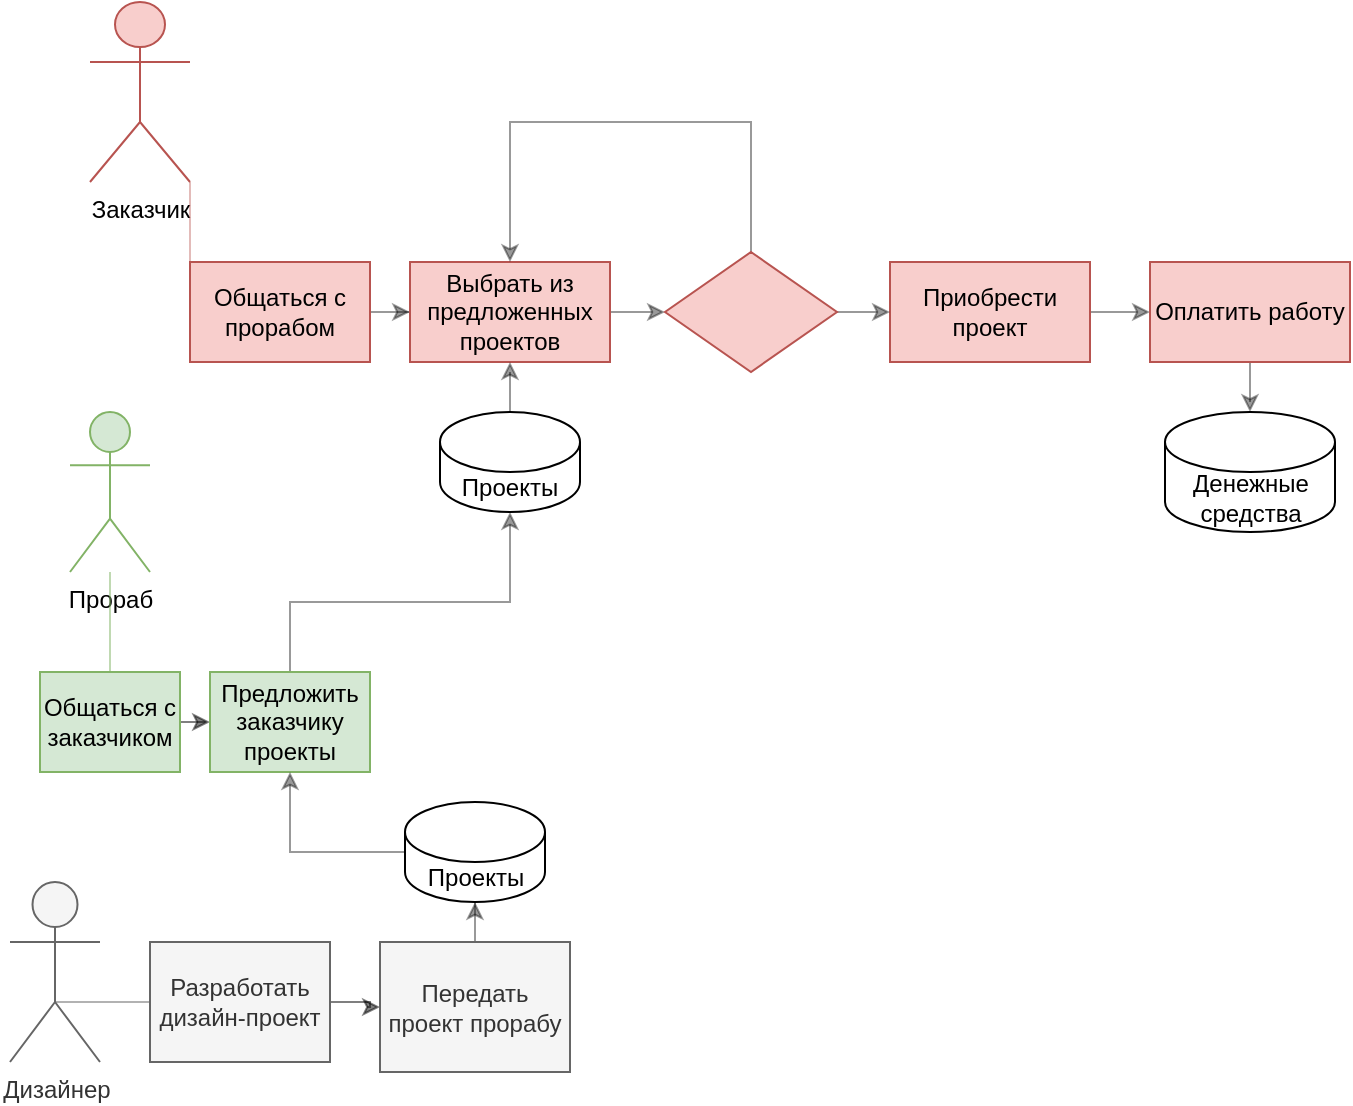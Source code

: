 <mxfile version="15.8.1" type="github">
  <diagram id="prtHgNgQTEPvFCAcTncT" name="Page-1">
    <mxGraphModel dx="2012" dy="658" grid="1" gridSize="10" guides="1" tooltips="1" connect="1" arrows="1" fold="1" page="1" pageScale="1" pageWidth="827" pageHeight="1169" math="0" shadow="0">
      <root>
        <mxCell id="0" />
        <mxCell id="1" parent="0" />
        <mxCell id="eoCP1FfVIZmMkGXt8KC9-1" value="Заказчик" style="shape=umlActor;verticalLabelPosition=bottom;verticalAlign=top;html=1;outlineConnect=0;fillColor=#f8cecc;strokeColor=#b85450;" vertex="1" parent="1">
          <mxGeometry x="40" y="40" width="50" height="90" as="geometry" />
        </mxCell>
        <mxCell id="eoCP1FfVIZmMkGXt8KC9-8" value="" style="edgeStyle=orthogonalEdgeStyle;rounded=0;orthogonalLoop=1;jettySize=auto;html=1;opacity=40;" edge="1" parent="1" source="eoCP1FfVIZmMkGXt8KC9-2" target="eoCP1FfVIZmMkGXt8KC9-3">
          <mxGeometry relative="1" as="geometry" />
        </mxCell>
        <mxCell id="eoCP1FfVIZmMkGXt8KC9-2" value="Общаться с прорабом" style="rounded=0;whiteSpace=wrap;html=1;fillColor=#f8cecc;strokeColor=#b85450;" vertex="1" parent="1">
          <mxGeometry x="90" y="170" width="90" height="50" as="geometry" />
        </mxCell>
        <mxCell id="eoCP1FfVIZmMkGXt8KC9-9" value="" style="edgeStyle=orthogonalEdgeStyle;rounded=0;orthogonalLoop=1;jettySize=auto;html=1;opacity=40;" edge="1" parent="1" source="eoCP1FfVIZmMkGXt8KC9-3" target="eoCP1FfVIZmMkGXt8KC9-5">
          <mxGeometry relative="1" as="geometry" />
        </mxCell>
        <mxCell id="eoCP1FfVIZmMkGXt8KC9-3" value="Выбрать из предложенных проектов" style="rounded=0;whiteSpace=wrap;html=1;fillColor=#f8cecc;strokeColor=#b85450;" vertex="1" parent="1">
          <mxGeometry x="200" y="170" width="100" height="50" as="geometry" />
        </mxCell>
        <mxCell id="eoCP1FfVIZmMkGXt8KC9-14" value="" style="edgeStyle=orthogonalEdgeStyle;rounded=0;orthogonalLoop=1;jettySize=auto;html=1;opacity=40;" edge="1" parent="1" source="eoCP1FfVIZmMkGXt8KC9-4" target="eoCP1FfVIZmMkGXt8KC9-13">
          <mxGeometry relative="1" as="geometry" />
        </mxCell>
        <mxCell id="eoCP1FfVIZmMkGXt8KC9-4" value="Приобрести проект" style="rounded=0;whiteSpace=wrap;html=1;fillColor=#f8cecc;strokeColor=#b85450;" vertex="1" parent="1">
          <mxGeometry x="440" y="170" width="100" height="50" as="geometry" />
        </mxCell>
        <mxCell id="eoCP1FfVIZmMkGXt8KC9-10" value="" style="edgeStyle=orthogonalEdgeStyle;rounded=0;orthogonalLoop=1;jettySize=auto;html=1;opacity=40;" edge="1" parent="1" source="eoCP1FfVIZmMkGXt8KC9-5" target="eoCP1FfVIZmMkGXt8KC9-4">
          <mxGeometry relative="1" as="geometry" />
        </mxCell>
        <mxCell id="eoCP1FfVIZmMkGXt8KC9-11" style="edgeStyle=orthogonalEdgeStyle;rounded=0;orthogonalLoop=1;jettySize=auto;html=1;entryX=0.5;entryY=0;entryDx=0;entryDy=0;opacity=40;exitX=0.5;exitY=0;exitDx=0;exitDy=0;" edge="1" parent="1" source="eoCP1FfVIZmMkGXt8KC9-5" target="eoCP1FfVIZmMkGXt8KC9-3">
          <mxGeometry relative="1" as="geometry">
            <Array as="points">
              <mxPoint x="371" y="100" />
              <mxPoint x="250" y="100" />
            </Array>
          </mxGeometry>
        </mxCell>
        <mxCell id="eoCP1FfVIZmMkGXt8KC9-5" value="" style="rhombus;whiteSpace=wrap;html=1;fillColor=#f8cecc;strokeColor=#b85450;" vertex="1" parent="1">
          <mxGeometry x="327.5" y="165" width="86" height="60" as="geometry" />
        </mxCell>
        <mxCell id="eoCP1FfVIZmMkGXt8KC9-6" value="" style="endArrow=none;html=1;rounded=0;exitX=1;exitY=1;exitDx=0;exitDy=0;exitPerimeter=0;entryX=0;entryY=0;entryDx=0;entryDy=0;fillColor=#f8cecc;strokeColor=#b85450;opacity=40;" edge="1" parent="1" source="eoCP1FfVIZmMkGXt8KC9-1" target="eoCP1FfVIZmMkGXt8KC9-2">
          <mxGeometry width="50" height="50" relative="1" as="geometry">
            <mxPoint x="410" y="260" as="sourcePoint" />
            <mxPoint x="460" y="210" as="targetPoint" />
          </mxGeometry>
        </mxCell>
        <mxCell id="eoCP1FfVIZmMkGXt8KC9-18" value="" style="edgeStyle=orthogonalEdgeStyle;rounded=0;orthogonalLoop=1;jettySize=auto;html=1;opacity=40;" edge="1" parent="1" source="eoCP1FfVIZmMkGXt8KC9-13" target="eoCP1FfVIZmMkGXt8KC9-17">
          <mxGeometry relative="1" as="geometry" />
        </mxCell>
        <mxCell id="eoCP1FfVIZmMkGXt8KC9-13" value="Оплатить работу" style="rounded=0;whiteSpace=wrap;html=1;fillColor=#f8cecc;strokeColor=#b85450;" vertex="1" parent="1">
          <mxGeometry x="570" y="170" width="100" height="50" as="geometry" />
        </mxCell>
        <mxCell id="eoCP1FfVIZmMkGXt8KC9-16" value="" style="edgeStyle=orthogonalEdgeStyle;rounded=0;orthogonalLoop=1;jettySize=auto;html=1;opacity=40;" edge="1" parent="1" source="eoCP1FfVIZmMkGXt8KC9-15" target="eoCP1FfVIZmMkGXt8KC9-3">
          <mxGeometry relative="1" as="geometry" />
        </mxCell>
        <mxCell id="eoCP1FfVIZmMkGXt8KC9-15" value="Проекты" style="shape=cylinder3;whiteSpace=wrap;html=1;boundedLbl=1;backgroundOutline=1;size=15;" vertex="1" parent="1">
          <mxGeometry x="215" y="245" width="70" height="50" as="geometry" />
        </mxCell>
        <mxCell id="eoCP1FfVIZmMkGXt8KC9-17" value="Денежные средства" style="shape=cylinder3;whiteSpace=wrap;html=1;boundedLbl=1;backgroundOutline=1;size=15;" vertex="1" parent="1">
          <mxGeometry x="577.5" y="245" width="85" height="60" as="geometry" />
        </mxCell>
        <mxCell id="eoCP1FfVIZmMkGXt8KC9-31" value="Дизайнер" style="shape=umlActor;verticalLabelPosition=bottom;verticalAlign=top;html=1;outlineConnect=0;fillColor=#f5f5f5;strokeColor=#666666;fontColor=#333333;" vertex="1" parent="1">
          <mxGeometry y="480" width="45" height="90" as="geometry" />
        </mxCell>
        <mxCell id="eoCP1FfVIZmMkGXt8KC9-32" value="" style="edgeStyle=orthogonalEdgeStyle;rounded=0;orthogonalLoop=1;jettySize=auto;html=1;opacity=50;" edge="1" parent="1" source="eoCP1FfVIZmMkGXt8KC9-33" target="eoCP1FfVIZmMkGXt8KC9-35">
          <mxGeometry relative="1" as="geometry" />
        </mxCell>
        <mxCell id="eoCP1FfVIZmMkGXt8KC9-33" value="Разработать дизайн-проект" style="rounded=0;whiteSpace=wrap;html=1;fillColor=#f5f5f5;strokeColor=#666666;fontColor=#333333;" vertex="1" parent="1">
          <mxGeometry x="70" y="510" width="90" height="60" as="geometry" />
        </mxCell>
        <mxCell id="eoCP1FfVIZmMkGXt8KC9-34" value="" style="endArrow=none;html=1;rounded=0;edgeStyle=orthogonalEdgeStyle;entryX=0;entryY=0.5;entryDx=0;entryDy=0;fillColor=#f5f5f5;strokeColor=#666666;opacity=50;" edge="1" parent="1" target="eoCP1FfVIZmMkGXt8KC9-33">
          <mxGeometry width="50" height="50" relative="1" as="geometry">
            <mxPoint x="45" y="540" as="sourcePoint" />
            <mxPoint x="395" y="440" as="targetPoint" />
            <Array as="points">
              <mxPoint x="23" y="540" />
              <mxPoint x="23" y="540" />
            </Array>
          </mxGeometry>
        </mxCell>
        <mxCell id="eoCP1FfVIZmMkGXt8KC9-45" value="" style="edgeStyle=orthogonalEdgeStyle;rounded=0;orthogonalLoop=1;jettySize=auto;html=1;opacity=40;" edge="1" parent="1" source="eoCP1FfVIZmMkGXt8KC9-35" target="eoCP1FfVIZmMkGXt8KC9-44">
          <mxGeometry relative="1" as="geometry" />
        </mxCell>
        <mxCell id="eoCP1FfVIZmMkGXt8KC9-35" value="Передать проект прорабу" style="rounded=0;whiteSpace=wrap;html=1;fillColor=#f5f5f5;strokeColor=#666666;fontColor=#333333;" vertex="1" parent="1">
          <mxGeometry x="185" y="510" width="95" height="65" as="geometry" />
        </mxCell>
        <mxCell id="eoCP1FfVIZmMkGXt8KC9-37" value="Прораб" style="shape=umlActor;verticalLabelPosition=bottom;verticalAlign=top;html=1;outlineConnect=0;fillColor=#d5e8d4;strokeColor=#82b366;" vertex="1" parent="1">
          <mxGeometry x="30" y="245" width="40" height="80" as="geometry" />
        </mxCell>
        <mxCell id="eoCP1FfVIZmMkGXt8KC9-38" value="" style="edgeStyle=orthogonalEdgeStyle;curved=1;orthogonalLoop=1;jettySize=auto;html=1;opacity=50;" edge="1" parent="1" source="eoCP1FfVIZmMkGXt8KC9-39" target="eoCP1FfVIZmMkGXt8KC9-41">
          <mxGeometry relative="1" as="geometry" />
        </mxCell>
        <mxCell id="eoCP1FfVIZmMkGXt8KC9-39" value="Общаться с заказчиком" style="rounded=0;whiteSpace=wrap;html=1;fillColor=#d5e8d4;strokeColor=#82b366;" vertex="1" parent="1">
          <mxGeometry x="15" y="375" width="70" height="50" as="geometry" />
        </mxCell>
        <mxCell id="eoCP1FfVIZmMkGXt8KC9-40" value="" style="endArrow=none;html=1;edgeStyle=orthogonalEdgeStyle;exitX=0.5;exitY=0;exitDx=0;exitDy=0;fillColor=#d5e8d4;strokeColor=#82b366;curved=1;opacity=50;" edge="1" parent="1" source="eoCP1FfVIZmMkGXt8KC9-39">
          <mxGeometry width="50" height="50" relative="1" as="geometry">
            <mxPoint x="200" y="405" as="sourcePoint" />
            <mxPoint x="50" y="325" as="targetPoint" />
          </mxGeometry>
        </mxCell>
        <mxCell id="eoCP1FfVIZmMkGXt8KC9-42" style="edgeStyle=orthogonalEdgeStyle;rounded=0;orthogonalLoop=1;jettySize=auto;html=1;entryX=0.5;entryY=1;entryDx=0;entryDy=0;entryPerimeter=0;opacity=40;" edge="1" parent="1" source="eoCP1FfVIZmMkGXt8KC9-41" target="eoCP1FfVIZmMkGXt8KC9-15">
          <mxGeometry relative="1" as="geometry">
            <Array as="points">
              <mxPoint x="140" y="340" />
              <mxPoint x="250" y="340" />
            </Array>
          </mxGeometry>
        </mxCell>
        <mxCell id="eoCP1FfVIZmMkGXt8KC9-41" value="Предложить заказчику проекты" style="rounded=0;whiteSpace=wrap;html=1;fillColor=#d5e8d4;strokeColor=#82b366;" vertex="1" parent="1">
          <mxGeometry x="100" y="375" width="80" height="50" as="geometry" />
        </mxCell>
        <mxCell id="eoCP1FfVIZmMkGXt8KC9-46" style="edgeStyle=orthogonalEdgeStyle;rounded=0;orthogonalLoop=1;jettySize=auto;html=1;entryX=0.5;entryY=1;entryDx=0;entryDy=0;opacity=40;" edge="1" parent="1" source="eoCP1FfVIZmMkGXt8KC9-44" target="eoCP1FfVIZmMkGXt8KC9-41">
          <mxGeometry relative="1" as="geometry" />
        </mxCell>
        <mxCell id="eoCP1FfVIZmMkGXt8KC9-44" value="Проекты" style="shape=cylinder3;whiteSpace=wrap;html=1;boundedLbl=1;backgroundOutline=1;size=15;" vertex="1" parent="1">
          <mxGeometry x="197.5" y="440" width="70" height="50" as="geometry" />
        </mxCell>
      </root>
    </mxGraphModel>
  </diagram>
</mxfile>

